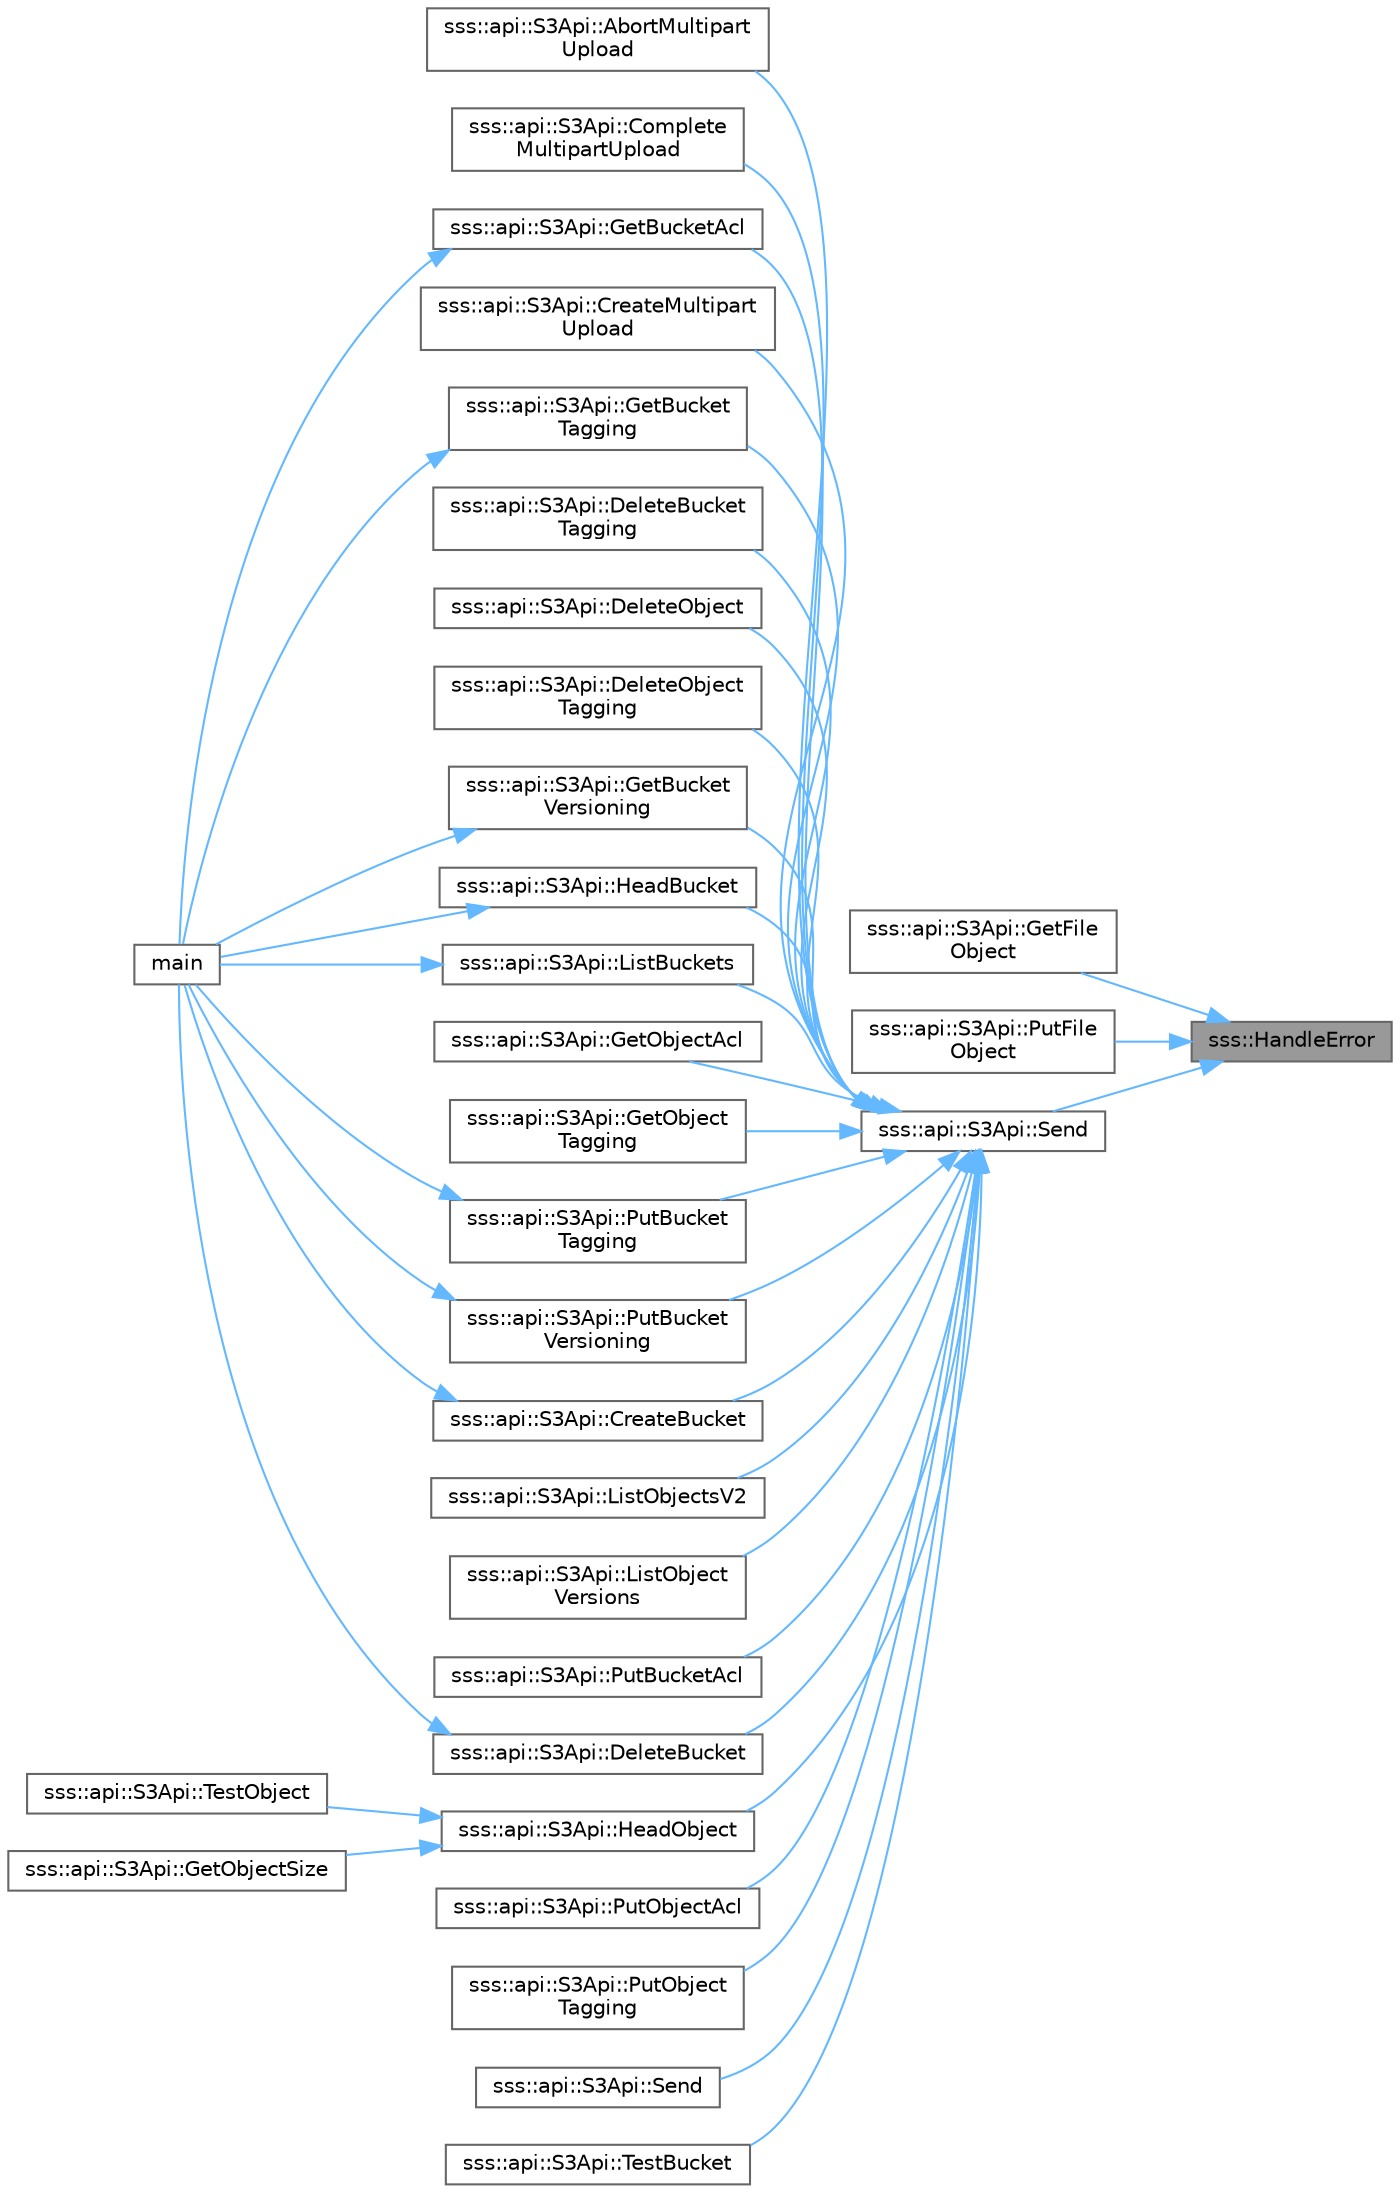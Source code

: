 digraph "sss::HandleError"
{
 // INTERACTIVE_SVG=YES
 // LATEX_PDF_SIZE
  bgcolor="transparent";
  edge [fontname=Helvetica,fontsize=10,labelfontname=Helvetica,labelfontsize=10];
  node [fontname=Helvetica,fontsize=10,shape=box,height=0.2,width=0.4];
  rankdir="RL";
  Node1 [id="Node000001",label="sss::HandleError",height=0.2,width=0.4,color="gray40", fillcolor="grey60", style="filled", fontcolor="black",tooltip="handle errors when sending request receiving an 400 response"];
  Node1 -> Node2 [id="edge1_Node000001_Node000002",dir="back",color="steelblue1",style="solid",tooltip=" "];
  Node2 [id="Node000002",label="sss::api::S3Api::GetFile\lObject",height=0.2,width=0.4,color="grey40", fillcolor="white", style="filled",URL="$classsss_1_1api_1_1S3Api.html#ac2848a787b6656ee031822a1ad698de4",tooltip="Download object into file."];
  Node1 -> Node3 [id="edge2_Node000001_Node000003",dir="back",color="steelblue1",style="solid",tooltip=" "];
  Node3 [id="Node000003",label="sss::api::S3Api::PutFile\lObject",height=0.2,width=0.4,color="grey40", fillcolor="white", style="filled",URL="$classsss_1_1api_1_1S3Api.html#ab7affe0834f5892b393e731783b7ccac",tooltip="Upload file to object."];
  Node1 -> Node4 [id="edge3_Node000001_Node000004",dir="back",color="steelblue1",style="solid",tooltip=" "];
  Node4 [id="Node000004",label="sss::api::S3Api::Send",height=0.2,width=0.4,color="grey40", fillcolor="white", style="filled",URL="$classsss_1_1api_1_1S3Api.html#ad09581bf28c4bbbcbb71b329959ec1ae",tooltip="Send request."];
  Node4 -> Node5 [id="edge4_Node000004_Node000005",dir="back",color="steelblue1",style="solid",tooltip=" "];
  Node5 [id="Node000005",label="sss::api::S3Api::AbortMultipart\lUpload",height=0.2,width=0.4,color="grey40", fillcolor="white", style="filled",URL="$classsss_1_1api_1_1S3Api.html#a4ea265566c3c4335ec01201cdc4410c6",tooltip="Abort multipart upload."];
  Node4 -> Node6 [id="edge5_Node000004_Node000006",dir="back",color="steelblue1",style="solid",tooltip=" "];
  Node6 [id="Node000006",label="sss::api::S3Api::Complete\lMultipartUpload",height=0.2,width=0.4,color="grey40", fillcolor="white", style="filled",URL="$classsss_1_1api_1_1S3Api.html#a98f999a216121118dd569c7ef0c28ff3",tooltip="Complete multipart upload."];
  Node4 -> Node7 [id="edge6_Node000004_Node000007",dir="back",color="steelblue1",style="solid",tooltip=" "];
  Node7 [id="Node000007",label="sss::api::S3Api::CreateBucket",height=0.2,width=0.4,color="grey40", fillcolor="white", style="filled",URL="$classsss_1_1api_1_1S3Api.html#abea2ccea14a042c7c0d4b2ce5266ea5f",tooltip="Create bucket."];
  Node7 -> Node8 [id="edge7_Node000007_Node000008",dir="back",color="steelblue1",style="solid",tooltip=" "];
  Node8 [id="Node000008",label="main",height=0.2,width=0.4,color="grey40", fillcolor="white", style="filled",URL="$bucket-test_8cpp.html#a3c04138a5bfe5d72780bb7e82a18e627",tooltip="Bucket tests."];
  Node4 -> Node9 [id="edge8_Node000004_Node000009",dir="back",color="steelblue1",style="solid",tooltip=" "];
  Node9 [id="Node000009",label="sss::api::S3Api::CreateMultipart\lUpload",height=0.2,width=0.4,color="grey40", fillcolor="white", style="filled",URL="$classsss_1_1api_1_1S3Api.html#a1796fafda3d90a4292a611ce1999433b",tooltip="Create multipart upload."];
  Node4 -> Node10 [id="edge9_Node000004_Node000010",dir="back",color="steelblue1",style="solid",tooltip=" "];
  Node10 [id="Node000010",label="sss::api::S3Api::DeleteBucket",height=0.2,width=0.4,color="grey40", fillcolor="white", style="filled",URL="$classsss_1_1api_1_1S3Api.html#a3d63825d1916e4ba3ca13122c7660603",tooltip="Delete bucket."];
  Node10 -> Node8 [id="edge10_Node000010_Node000008",dir="back",color="steelblue1",style="solid",tooltip=" "];
  Node4 -> Node11 [id="edge11_Node000004_Node000011",dir="back",color="steelblue1",style="solid",tooltip=" "];
  Node11 [id="Node000011",label="sss::api::S3Api::DeleteBucket\lTagging",height=0.2,width=0.4,color="grey40", fillcolor="white", style="filled",URL="$classsss_1_1api_1_1S3Api.html#a062a3a07fb8ade39db1e46426ff939d8",tooltip="Remove all tags from bucket."];
  Node4 -> Node12 [id="edge12_Node000004_Node000012",dir="back",color="steelblue1",style="solid",tooltip=" "];
  Node12 [id="Node000012",label="sss::api::S3Api::DeleteObject",height=0.2,width=0.4,color="grey40", fillcolor="white", style="filled",URL="$classsss_1_1api_1_1S3Api.html#ade1a193696061cfc0e6dff4a6975f8b3",tooltip="Delete object."];
  Node4 -> Node13 [id="edge13_Node000004_Node000013",dir="back",color="steelblue1",style="solid",tooltip=" "];
  Node13 [id="Node000013",label="sss::api::S3Api::DeleteObject\lTagging",height=0.2,width=0.4,color="grey40", fillcolor="white", style="filled",URL="$classsss_1_1api_1_1S3Api.html#a23419050019b63bc5548181344067f01",tooltip="Remove all tags from object."];
  Node4 -> Node14 [id="edge14_Node000004_Node000014",dir="back",color="steelblue1",style="solid",tooltip=" "];
  Node14 [id="Node000014",label="sss::api::S3Api::GetBucketAcl",height=0.2,width=0.4,color="grey40", fillcolor="white", style="filled",URL="$classsss_1_1api_1_1S3Api.html#a3b53152bf39143843a4033aa4a1b3fa0",tooltip=" "];
  Node14 -> Node8 [id="edge15_Node000014_Node000008",dir="back",color="steelblue1",style="solid",tooltip=" "];
  Node4 -> Node15 [id="edge16_Node000004_Node000015",dir="back",color="steelblue1",style="solid",tooltip=" "];
  Node15 [id="Node000015",label="sss::api::S3Api::GetBucket\lTagging",height=0.2,width=0.4,color="grey40", fillcolor="white", style="filled",URL="$classsss_1_1api_1_1S3Api.html#afdb9997dfbd29512cbfe8da9f0028cf8",tooltip="Return bucket tags."];
  Node15 -> Node8 [id="edge17_Node000015_Node000008",dir="back",color="steelblue1",style="solid",tooltip=" "];
  Node4 -> Node16 [id="edge18_Node000004_Node000016",dir="back",color="steelblue1",style="solid",tooltip=" "];
  Node16 [id="Node000016",label="sss::api::S3Api::GetBucket\lVersioning",height=0.2,width=0.4,color="grey40", fillcolor="white", style="filled",URL="$classsss_1_1api_1_1S3Api.html#a26387e640fa4d3c0715dc48f932ae410",tooltip="Retrieve versioning status."];
  Node16 -> Node8 [id="edge19_Node000016_Node000008",dir="back",color="steelblue1",style="solid",tooltip=" "];
  Node4 -> Node17 [id="edge20_Node000004_Node000017",dir="back",color="steelblue1",style="solid",tooltip=" "];
  Node17 [id="Node000017",label="sss::api::S3Api::GetObjectAcl",height=0.2,width=0.4,color="grey40", fillcolor="white", style="filled",URL="$classsss_1_1api_1_1S3Api.html#ae548966dc38f328fc45ee1500f5caf5b",tooltip="Return bucket's Access Control List."];
  Node4 -> Node18 [id="edge21_Node000004_Node000018",dir="back",color="steelblue1",style="solid",tooltip=" "];
  Node18 [id="Node000018",label="sss::api::S3Api::GetObject\lTagging",height=0.2,width=0.4,color="grey40", fillcolor="white", style="filled",URL="$classsss_1_1api_1_1S3Api.html#aceb12e50a72a7b9b3ca460c23671c586",tooltip="Return object tags."];
  Node4 -> Node19 [id="edge22_Node000004_Node000019",dir="back",color="steelblue1",style="solid",tooltip=" "];
  Node19 [id="Node000019",label="sss::api::S3Api::HeadBucket",height=0.2,width=0.4,color="grey40", fillcolor="white", style="filled",URL="$classsss_1_1api_1_1S3Api.html#aa4a2b1cc2c89a52d1aa89e571b785db2",tooltip=" "];
  Node19 -> Node8 [id="edge23_Node000019_Node000008",dir="back",color="steelblue1",style="solid",tooltip=" "];
  Node4 -> Node20 [id="edge24_Node000004_Node000020",dir="back",color="steelblue1",style="solid",tooltip=" "];
  Node20 [id="Node000020",label="sss::api::S3Api::HeadObject",height=0.2,width=0.4,color="grey40", fillcolor="white", style="filled",URL="$classsss_1_1api_1_1S3Api.html#a0382afb5f4a42d477af76ea322324ddd",tooltip="Send HeadObject request."];
  Node20 -> Node21 [id="edge25_Node000020_Node000021",dir="back",color="steelblue1",style="solid",tooltip=" "];
  Node21 [id="Node000021",label="sss::api::S3Api::GetObjectSize",height=0.2,width=0.4,color="grey40", fillcolor="white", style="filled",URL="$classsss_1_1api_1_1S3Api.html#ae6a826615a079564b77bb680b6b75a34",tooltip="Return object size."];
  Node20 -> Node22 [id="edge26_Node000020_Node000022",dir="back",color="steelblue1",style="solid",tooltip=" "];
  Node22 [id="Node000022",label="sss::api::S3Api::TestObject",height=0.2,width=0.4,color="grey40", fillcolor="white", style="filled",URL="$classsss_1_1api_1_1S3Api.html#aa3f7a3001bdad58c7b0c04cbd0dc3236",tooltip="Check if key exists."];
  Node4 -> Node23 [id="edge27_Node000004_Node000023",dir="back",color="steelblue1",style="solid",tooltip=" "];
  Node23 [id="Node000023",label="sss::api::S3Api::ListBuckets",height=0.2,width=0.4,color="grey40", fillcolor="white", style="filled",URL="$classsss_1_1api_1_1S3Api.html#a81e30673c06b609a2ee6e6bfd9130ca6",tooltip="List buckets."];
  Node23 -> Node8 [id="edge28_Node000023_Node000008",dir="back",color="steelblue1",style="solid",tooltip=" "];
  Node4 -> Node24 [id="edge29_Node000004_Node000024",dir="back",color="steelblue1",style="solid",tooltip=" "];
  Node24 [id="Node000024",label="sss::api::S3Api::ListObjectsV2",height=0.2,width=0.4,color="grey40", fillcolor="white", style="filled",URL="$classsss_1_1api_1_1S3Api.html#a3f00f611cd210a58ac6e8c0555984433",tooltip="List objects by sending a ListObjectsV2 request."];
  Node4 -> Node25 [id="edge30_Node000004_Node000025",dir="back",color="steelblue1",style="solid",tooltip=" "];
  Node25 [id="Node000025",label="sss::api::S3Api::ListObject\lVersions",height=0.2,width=0.4,color="grey40", fillcolor="white", style="filled",URL="$classsss_1_1api_1_1S3Api.html#a9695a76eb84d3e52800d037f1ef391aa",tooltip="Return all versions and delete markers for object."];
  Node4 -> Node26 [id="edge31_Node000004_Node000026",dir="back",color="steelblue1",style="solid",tooltip=" "];
  Node26 [id="Node000026",label="sss::api::S3Api::PutBucketAcl",height=0.2,width=0.4,color="grey40", fillcolor="white", style="filled",URL="$classsss_1_1api_1_1S3Api.html#aa35e9b1cc7661cd9bb0d5f2de6cbbc7d",tooltip="Set Access Control Policy for bucket."];
  Node4 -> Node27 [id="edge32_Node000004_Node000027",dir="back",color="steelblue1",style="solid",tooltip=" "];
  Node27 [id="Node000027",label="sss::api::S3Api::PutBucket\lTagging",height=0.2,width=0.4,color="grey40", fillcolor="white", style="filled",URL="$classsss_1_1api_1_1S3Api.html#ae0b480d21933d41f7ca992ca5abe3091",tooltip="Tag bucket."];
  Node27 -> Node8 [id="edge33_Node000027_Node000008",dir="back",color="steelblue1",style="solid",tooltip=" "];
  Node4 -> Node28 [id="edge34_Node000004_Node000028",dir="back",color="steelblue1",style="solid",tooltip=" "];
  Node28 [id="Node000028",label="sss::api::S3Api::PutBucket\lVersioning",height=0.2,width=0.4,color="grey40", fillcolor="white", style="filled",URL="$classsss_1_1api_1_1S3Api.html#a11f96e3a1f9487688c824fea1831fe71",tooltip="Enable bucket versioning."];
  Node28 -> Node8 [id="edge35_Node000028_Node000008",dir="back",color="steelblue1",style="solid",tooltip=" "];
  Node4 -> Node29 [id="edge36_Node000004_Node000029",dir="back",color="steelblue1",style="solid",tooltip=" "];
  Node29 [id="Node000029",label="sss::api::S3Api::PutObjectAcl",height=0.2,width=0.4,color="grey40", fillcolor="white", style="filled",URL="$classsss_1_1api_1_1S3Api.html#a2cc08fb777cfc4d24c40bea1cde967e7",tooltip="Set Access Control Policy."];
  Node4 -> Node30 [id="edge37_Node000004_Node000030",dir="back",color="steelblue1",style="solid",tooltip=" "];
  Node30 [id="Node000030",label="sss::api::S3Api::PutObject\lTagging",height=0.2,width=0.4,color="grey40", fillcolor="white", style="filled",URL="$classsss_1_1api_1_1S3Api.html#ac098e2619080dde98a75b71af8f66eef",tooltip="Set object tags."];
  Node4 -> Node31 [id="edge38_Node000004_Node000031",dir="back",color="steelblue1",style="solid",tooltip=" "];
  Node31 [id="Node000031",label="sss::api::S3Api::Send",height=0.2,width=0.4,color="grey40", fillcolor="white", style="filled",URL="$classsss_1_1api_1_1S3Api.html#a0473917e4d25a4a6fca40d097e4299d6",tooltip=" "];
  Node4 -> Node32 [id="edge39_Node000004_Node000032",dir="back",color="steelblue1",style="solid",tooltip=" "];
  Node32 [id="Node000032",label="sss::api::S3Api::TestBucket",height=0.2,width=0.4,color="grey40", fillcolor="white", style="filled",URL="$classsss_1_1api_1_1S3Api.html#a23223ee1fb701c55af2d942dbf261ae2",tooltip="Check if bucket exist."];
}
